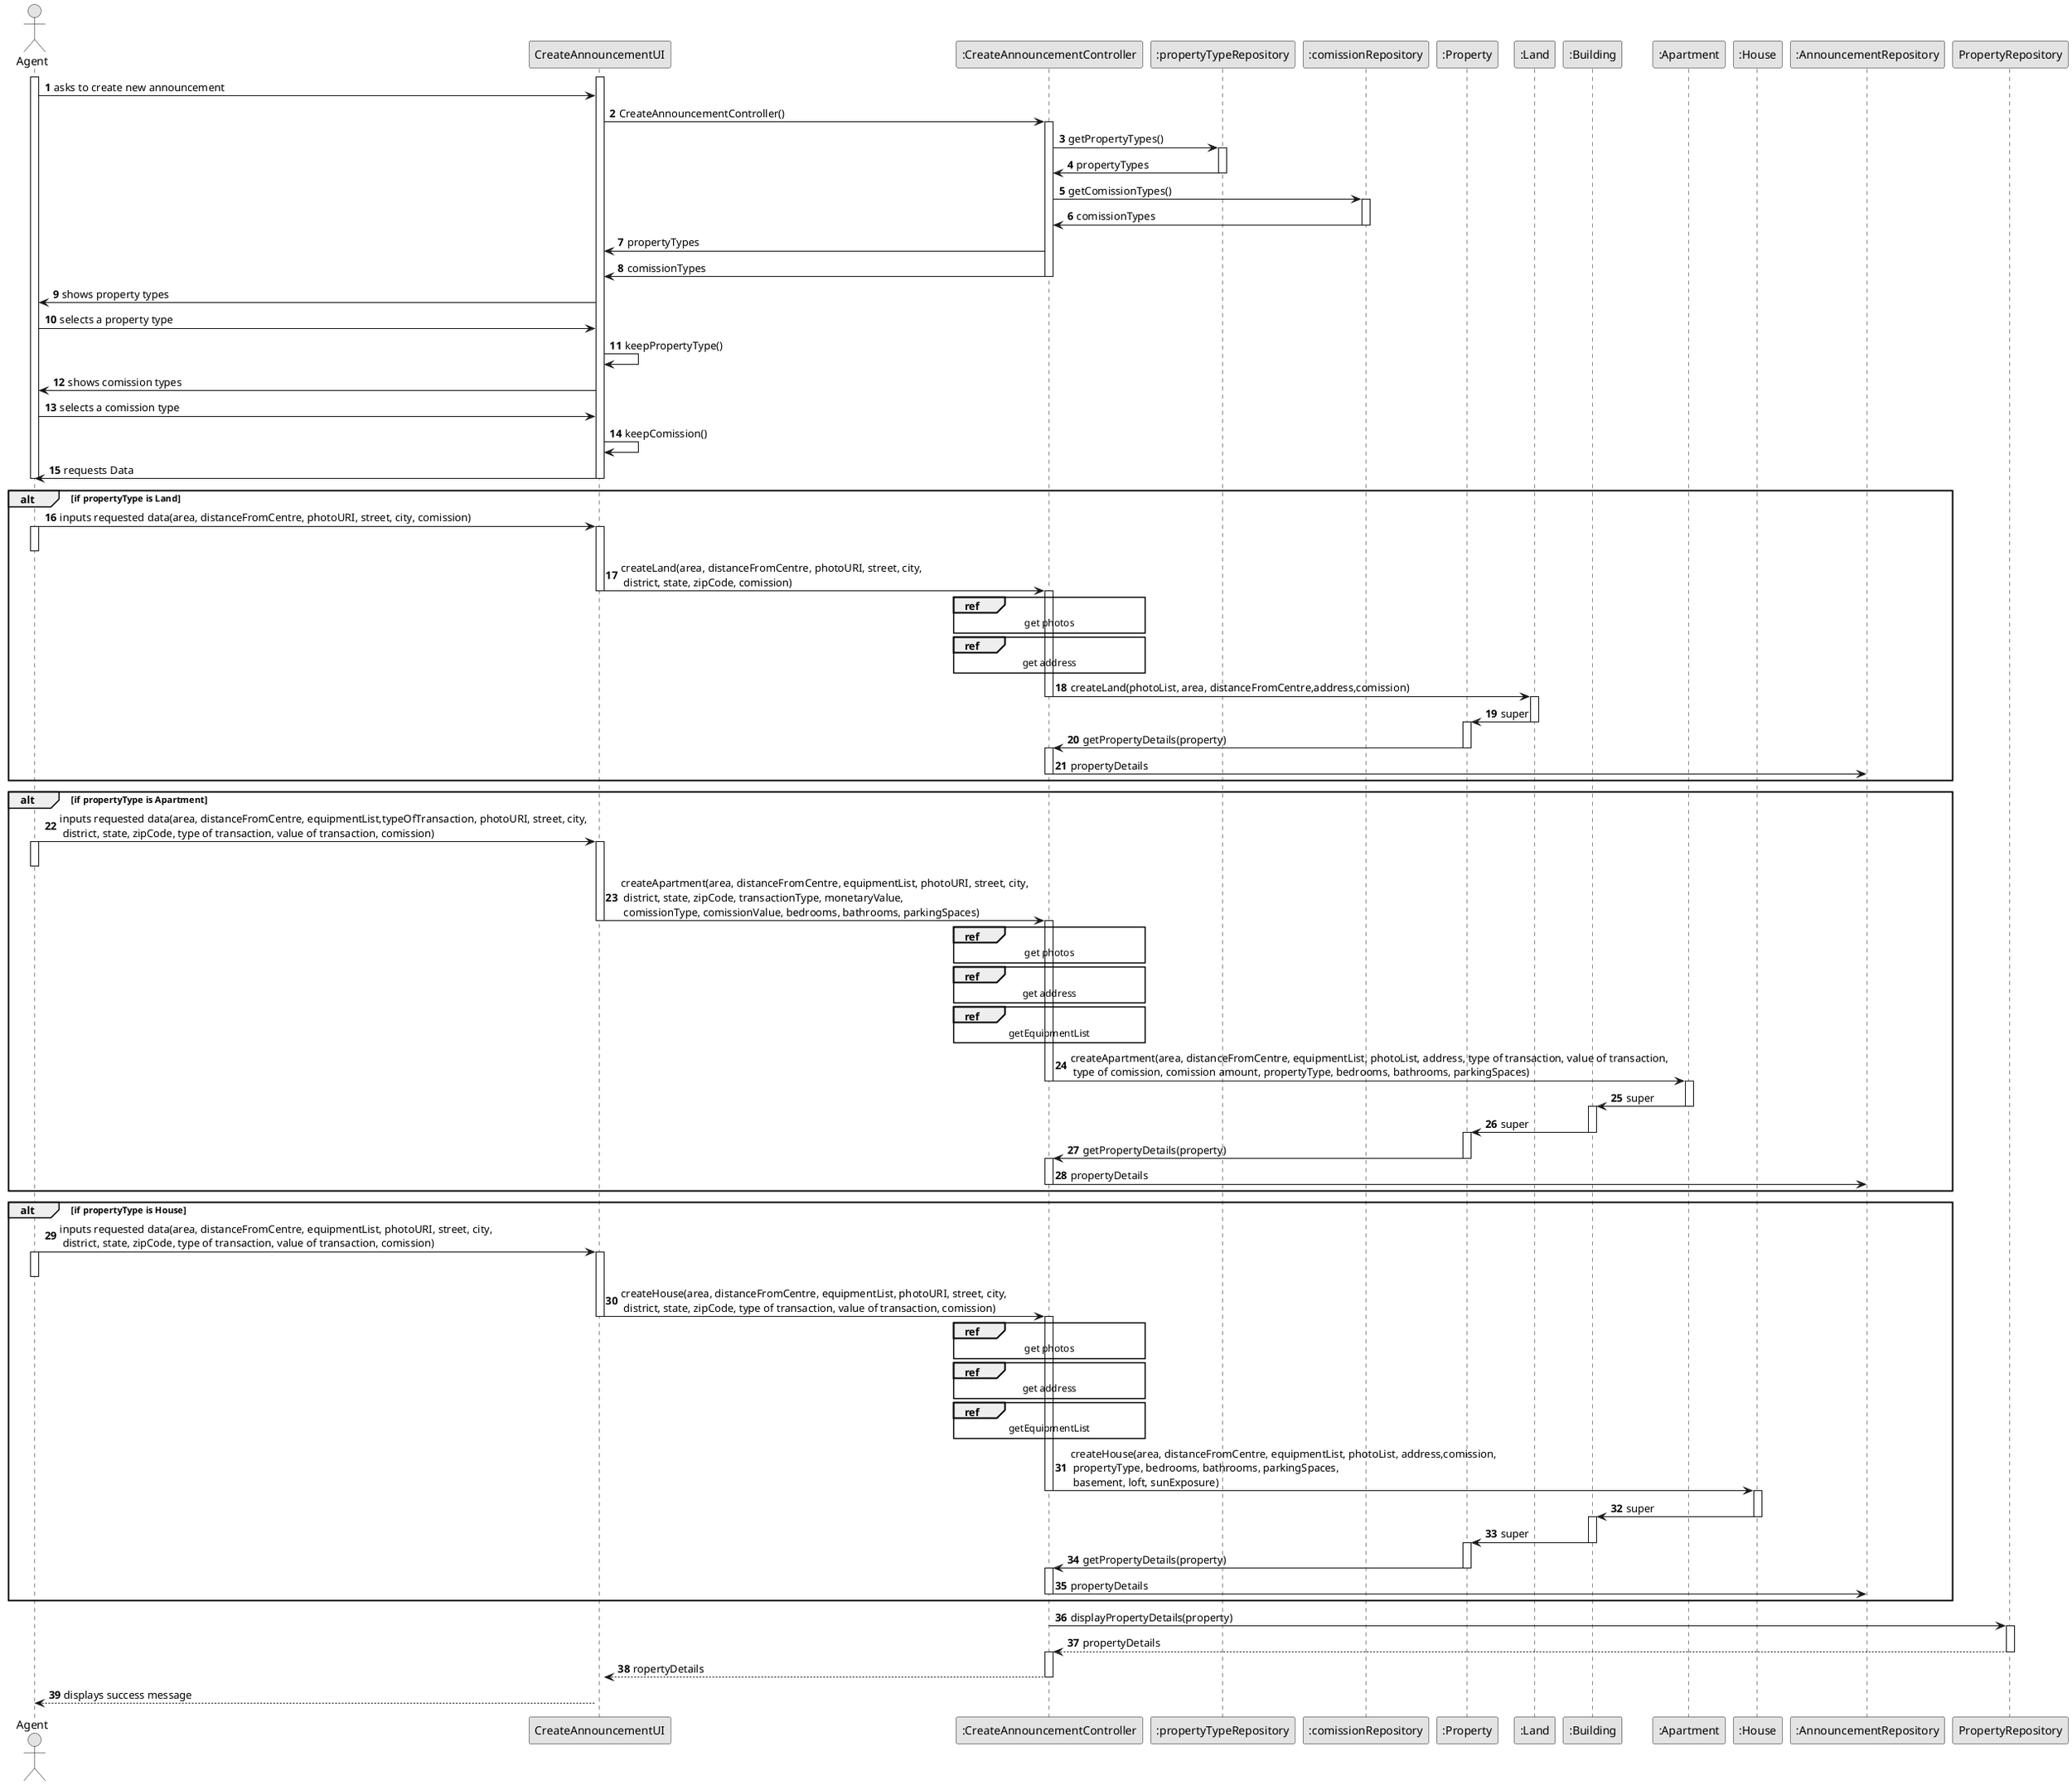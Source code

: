 @startuml
skinparam monochrome true
skinparam packageStyle rectangle
skinparam shadowing false

autonumber

'hide footbox
actor "Agent" as Agent
participant "CreateAnnouncementUI" as UI
participant ":CreateAnnouncementController" as Controller
participant ":propertyTypeRepository"
participant ":comissionRepository"
participant ":Property" as Property
participant ":Land" as Land
participant ":Building" as Building
participant ":Apartment" as Apartment
participant ":House" as House

participant ":AnnouncementRepository" as Announcement


activate Agent


                activate UI
                Agent -> UI : asks to create new announcement
                UI -> Controller : CreateAnnouncementController()

                activate Controller
                    Controller -> ":propertyTypeRepository" : getPropertyTypes()
                activate ":propertyTypeRepository"
                    ":propertyTypeRepository" -> Controller : propertyTypes
                deactivate ":propertyTypeRepository"

                Controller -> ":comissionRepository" : getComissionTypes()
                activate ":comissionRepository"
                ":comissionRepository" -> Controller : comissionTypes
                deactivate ":comissionRepository"


                Controller -> UI : propertyTypes
                Controller -> UI : comissionTypes


                deactivate Controller

                UI -> Agent : shows property types
                Agent -> UI : selects a property type
                UI -> UI : keepPropertyType()

                UI -> Agent : shows comission types
                Agent -> UI : selects a comission type
                UI -> UI : keepComission()
                UI -> Agent : requests Data
                deactivate UI

deactivate Agent

        alt if propertyType is Land
            Agent -> UI : inputs requested data(area, distanceFromCentre, photoURI, street, city, comission)
            activate Agent
            deactivate Agent
            activate UI
            UI -> Controller : createLand(area, distanceFromCentre, photoURI, street, city, \n district, state, zipCode, comission)
            deactivate UI
            activate Controller

            ref over Controller, Controller
                get photos
            end

            ref over Controller
                get address
            end
                Controller -> Land :createLand(photoList, area, distanceFromCentre,address,comission)
            deactivate Controller
            deactivate UI


            activate Land
            Land -> Property :super
            deactivate Land
            activate Property


            deactivate Property
            Property -> Controller : getPropertyDetails(property)

            deactivate Property
            activate Controller


            Controller -> Announcement : propertyDetails
            deactivate Controller


        end

        alt if propertyType is Apartment
             Agent -> UI : inputs requested data(area, distanceFromCentre, equipmentList,typeOfTransaction, photoURI, street, city, \n district, state, zipCode, type of transaction, value of transaction, comission)
             activate Agent
             deactivate Agent

             activate UI
             UI -> Controller : createApartment(area, distanceFromCentre, equipmentList, photoURI, street, city, \n district, state, zipCode, transactionType, monetaryValue, \n comissionType, comissionValue, bedrooms, bathrooms, parkingSpaces)

             deactivate UI
             ref over Controller, Controller
                             get photos
                         end

                         ref over Controller
                             get address
                         end
             ref over Controller, Controller
                getEquipmentList
             end
             activate Controller
             Controller -> Apartment :createApartment(area, distanceFromCentre, equipmentList, photoList, address, type of transaction, value of transaction, \n type of comission, comission amount, propertyType, bedrooms, bathrooms, parkingSpaces)
             deactivate Controller
             deactivate UI


             activate Apartment
             Apartment -> Building :super
             deactivate Apartment
             activate Building

             Building -> Property : super
             deactivate Building

             activate Property


             deactivate Property
             Property -> Controller : getPropertyDetails(property)

             deactivate Property
             activate Controller


             Controller -> Announcement : propertyDetails

             deactivate Controller
        end

        alt if propertyType is House
                     Agent -> UI : inputs requested data(area, distanceFromCentre, equipmentList, photoURI, street, city, \n district, state, zipCode, type of transaction, value of transaction, comission)
                     activate Agent
                     deactivate Agent

                     activate UI
                     UI -> Controller : createHouse(area, distanceFromCentre, equipmentList, photoURI, street, city, \n district, state, zipCode, type of transaction, value of transaction, comission)
                     deactivate UI
                     ref over Controller, Controller
                                     get photos
                                 end

                                 ref over Controller
                                     get address
                                 end
                     ref over Controller, Controller
                                     getEquipmentList
                                  end
                     activate Controller
                     Controller -> House :createHouse(area, distanceFromCentre, equipmentList, photoList, address,comission, \n propertyType, bedrooms, bathrooms, parkingSpaces, \n basement, loft, sunExposure)
                     deactivate Controller
                     deactivate UI


                     activate House
                     House -> Building :super
                     deactivate House
                     activate Building
                     Building -> Property : super
                     deactivate Building

                     activate Property


                     deactivate Property
                     Property -> Controller : getPropertyDetails(property)

                     deactivate Property
                     activate Controller


                     Controller -> Announcement : propertyDetails

                     deactivate Controller
                end

                activate Controller
                            Controller -> PropertyRepository : displayPropertyDetails(property)
                        deactivate Controller
                        activate PropertyRepository
                            PropertyRepository --> Controller : propertyDetails
                        deactivate PropertyRepository
                        activate Controller
                            Controller --> UI : ropertyDetails
                        deactivate Controller
                        activate UI
                            UI --> Agent : displays success message






@enduml